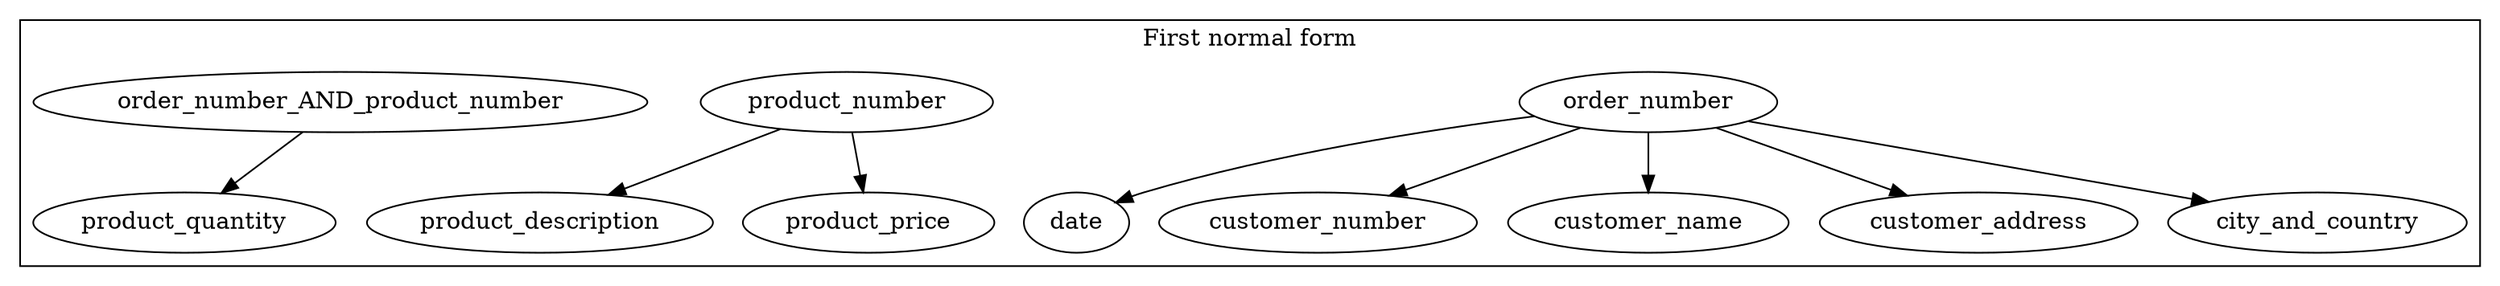 #!/usr/bin/env dot -Tpng -O

digraph normalization {

	subgraph cluster_1nf {
		label = "First normal form";
		order_number -> {date, customer_number, customer_name,
			customer_address, city_and_country};

		product_number -> {product_description, product_price};
		order_number_AND_product_number -> product_quantity;
	}

}

//Per graphviz docs, html-based records
//<> [shape="plain",
//label=<<table cellspacing="0"
//cellborder="0">
//<tr><td><></td></tr>
//<hr/>
//<tr><td><></td></tr>
//</table>>
//];

